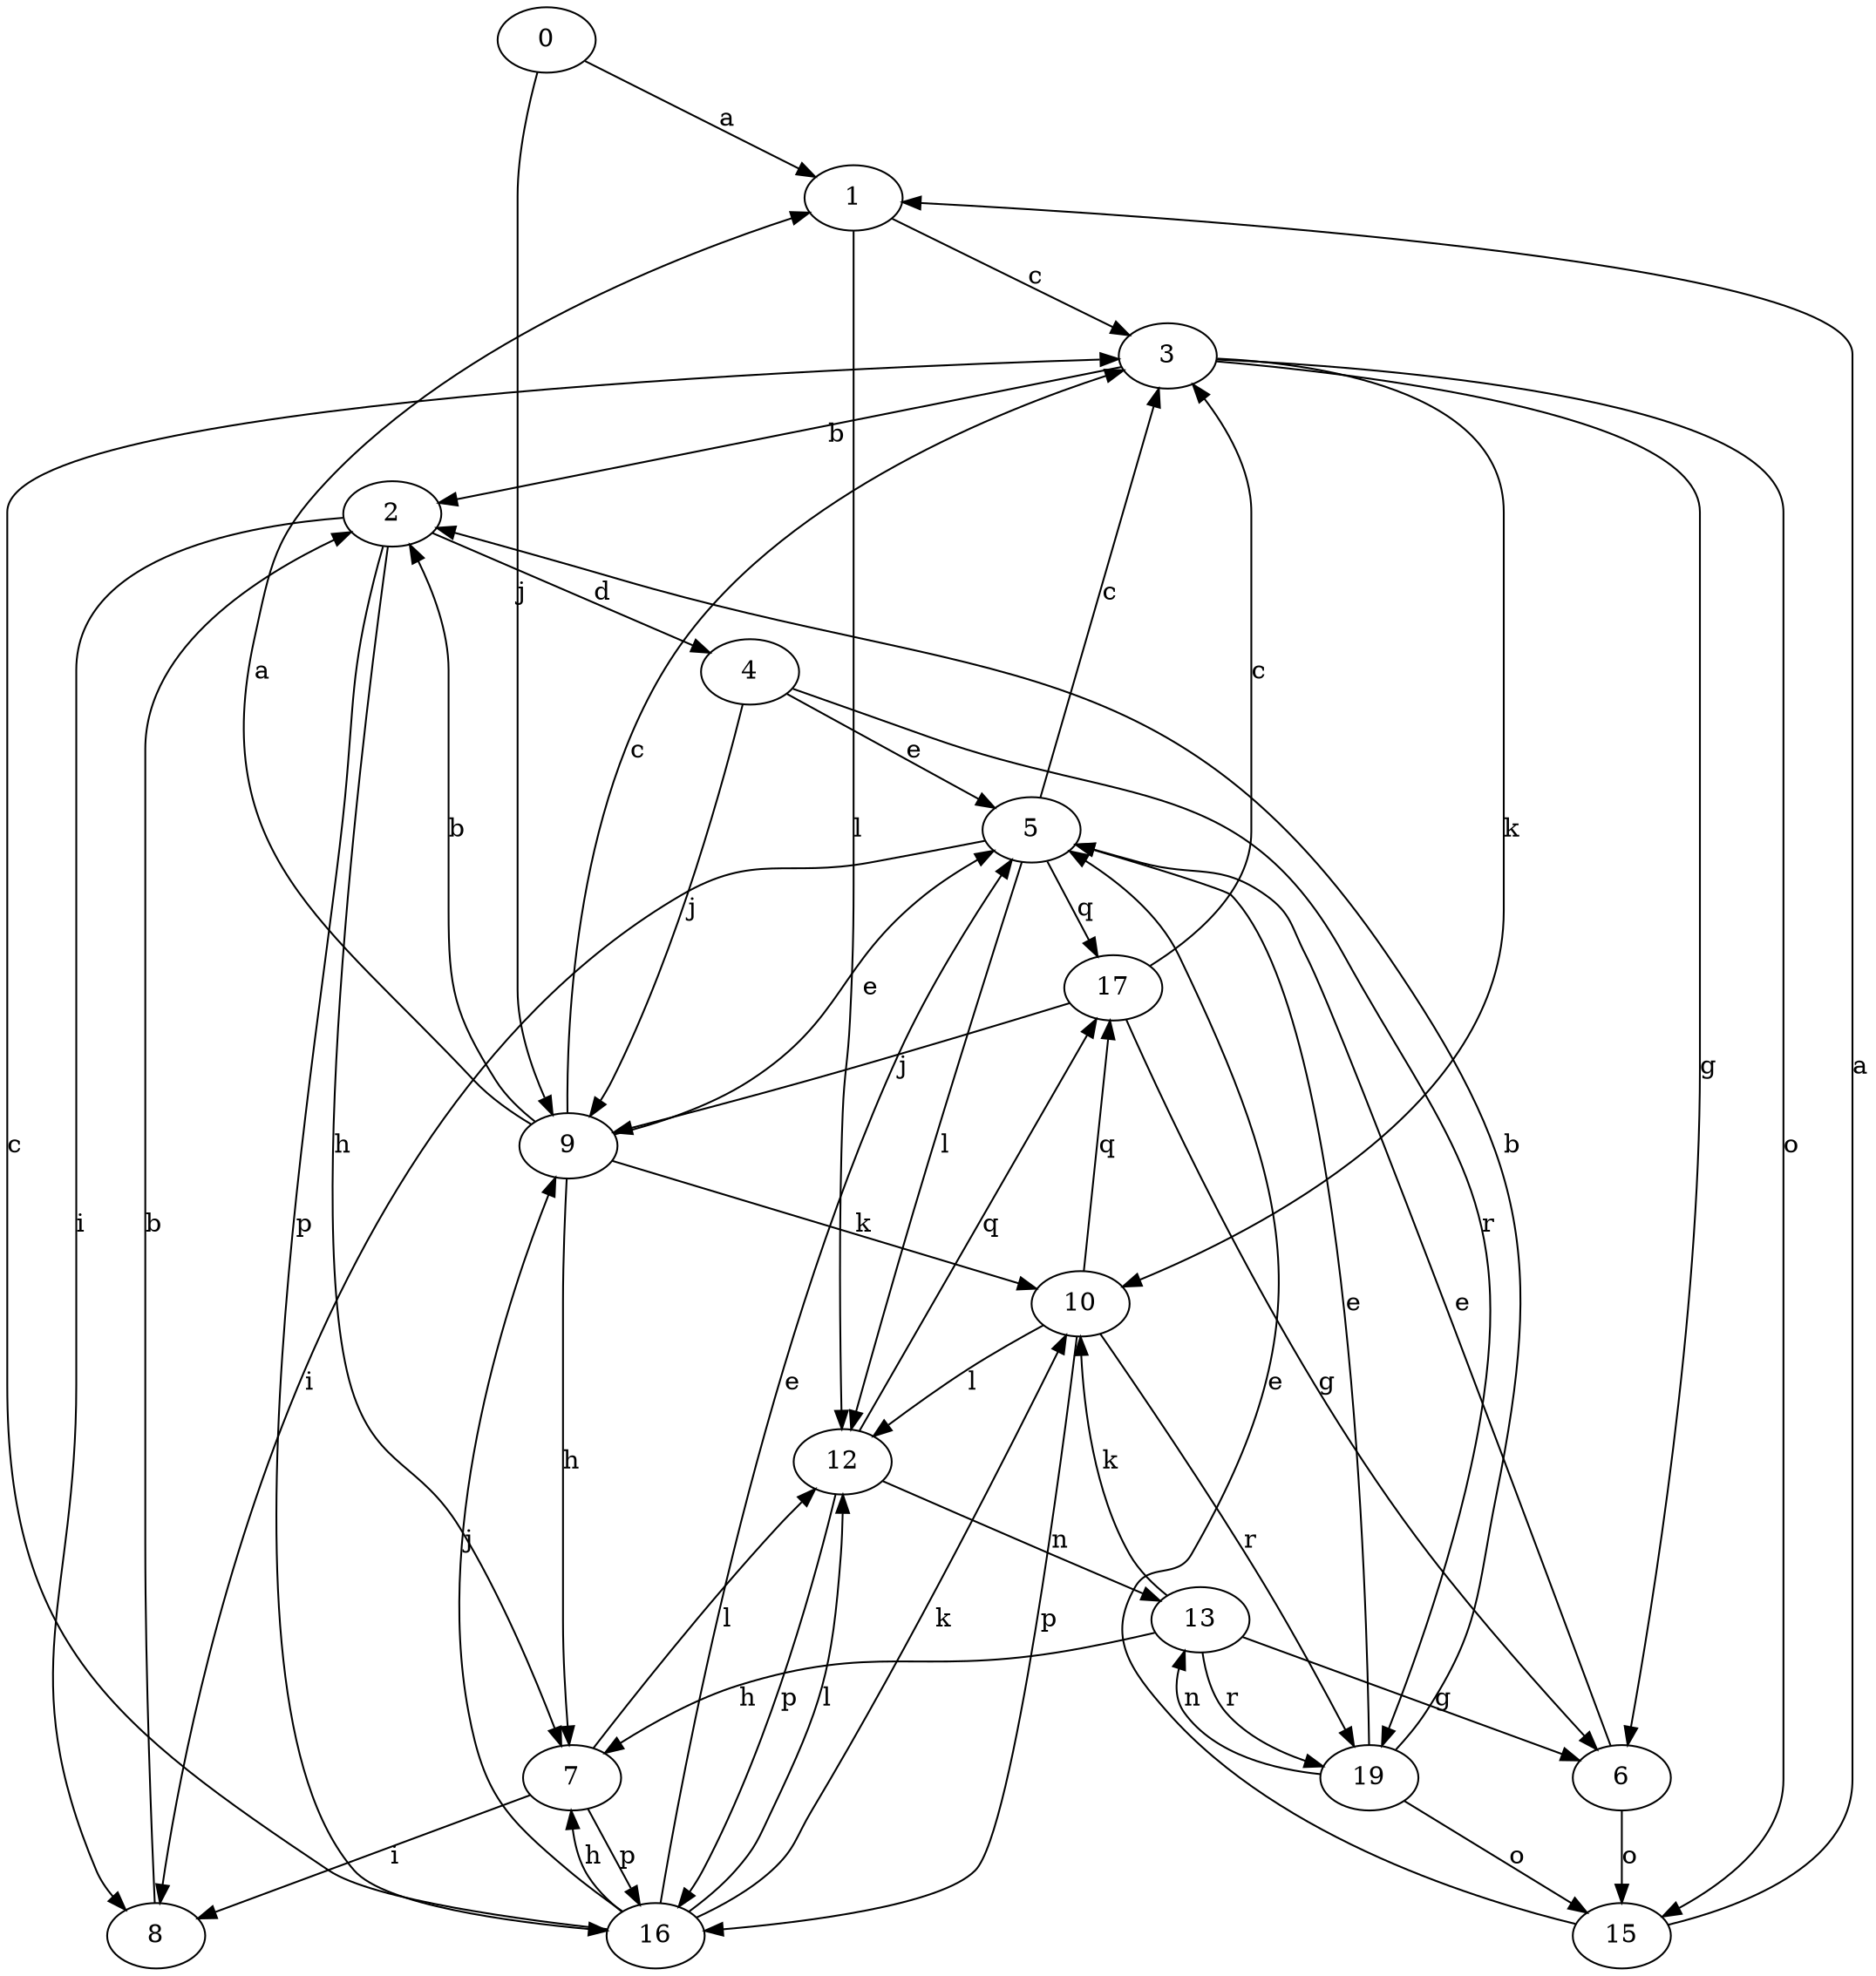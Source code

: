 strict digraph  {
0;
1;
2;
3;
4;
5;
6;
7;
8;
9;
10;
12;
13;
15;
16;
17;
19;
0 -> 1  [label=a];
0 -> 9  [label=j];
1 -> 3  [label=c];
1 -> 12  [label=l];
2 -> 4  [label=d];
2 -> 7  [label=h];
2 -> 8  [label=i];
2 -> 16  [label=p];
3 -> 2  [label=b];
3 -> 6  [label=g];
3 -> 10  [label=k];
3 -> 15  [label=o];
4 -> 5  [label=e];
4 -> 9  [label=j];
4 -> 19  [label=r];
5 -> 3  [label=c];
5 -> 8  [label=i];
5 -> 12  [label=l];
5 -> 17  [label=q];
6 -> 5  [label=e];
6 -> 15  [label=o];
7 -> 8  [label=i];
7 -> 12  [label=l];
7 -> 16  [label=p];
8 -> 2  [label=b];
9 -> 1  [label=a];
9 -> 2  [label=b];
9 -> 3  [label=c];
9 -> 5  [label=e];
9 -> 7  [label=h];
9 -> 10  [label=k];
10 -> 12  [label=l];
10 -> 16  [label=p];
10 -> 17  [label=q];
10 -> 19  [label=r];
12 -> 13  [label=n];
12 -> 16  [label=p];
12 -> 17  [label=q];
13 -> 6  [label=g];
13 -> 7  [label=h];
13 -> 10  [label=k];
13 -> 19  [label=r];
15 -> 1  [label=a];
15 -> 5  [label=e];
16 -> 3  [label=c];
16 -> 5  [label=e];
16 -> 7  [label=h];
16 -> 9  [label=j];
16 -> 10  [label=k];
16 -> 12  [label=l];
17 -> 3  [label=c];
17 -> 6  [label=g];
17 -> 9  [label=j];
19 -> 2  [label=b];
19 -> 5  [label=e];
19 -> 13  [label=n];
19 -> 15  [label=o];
}
